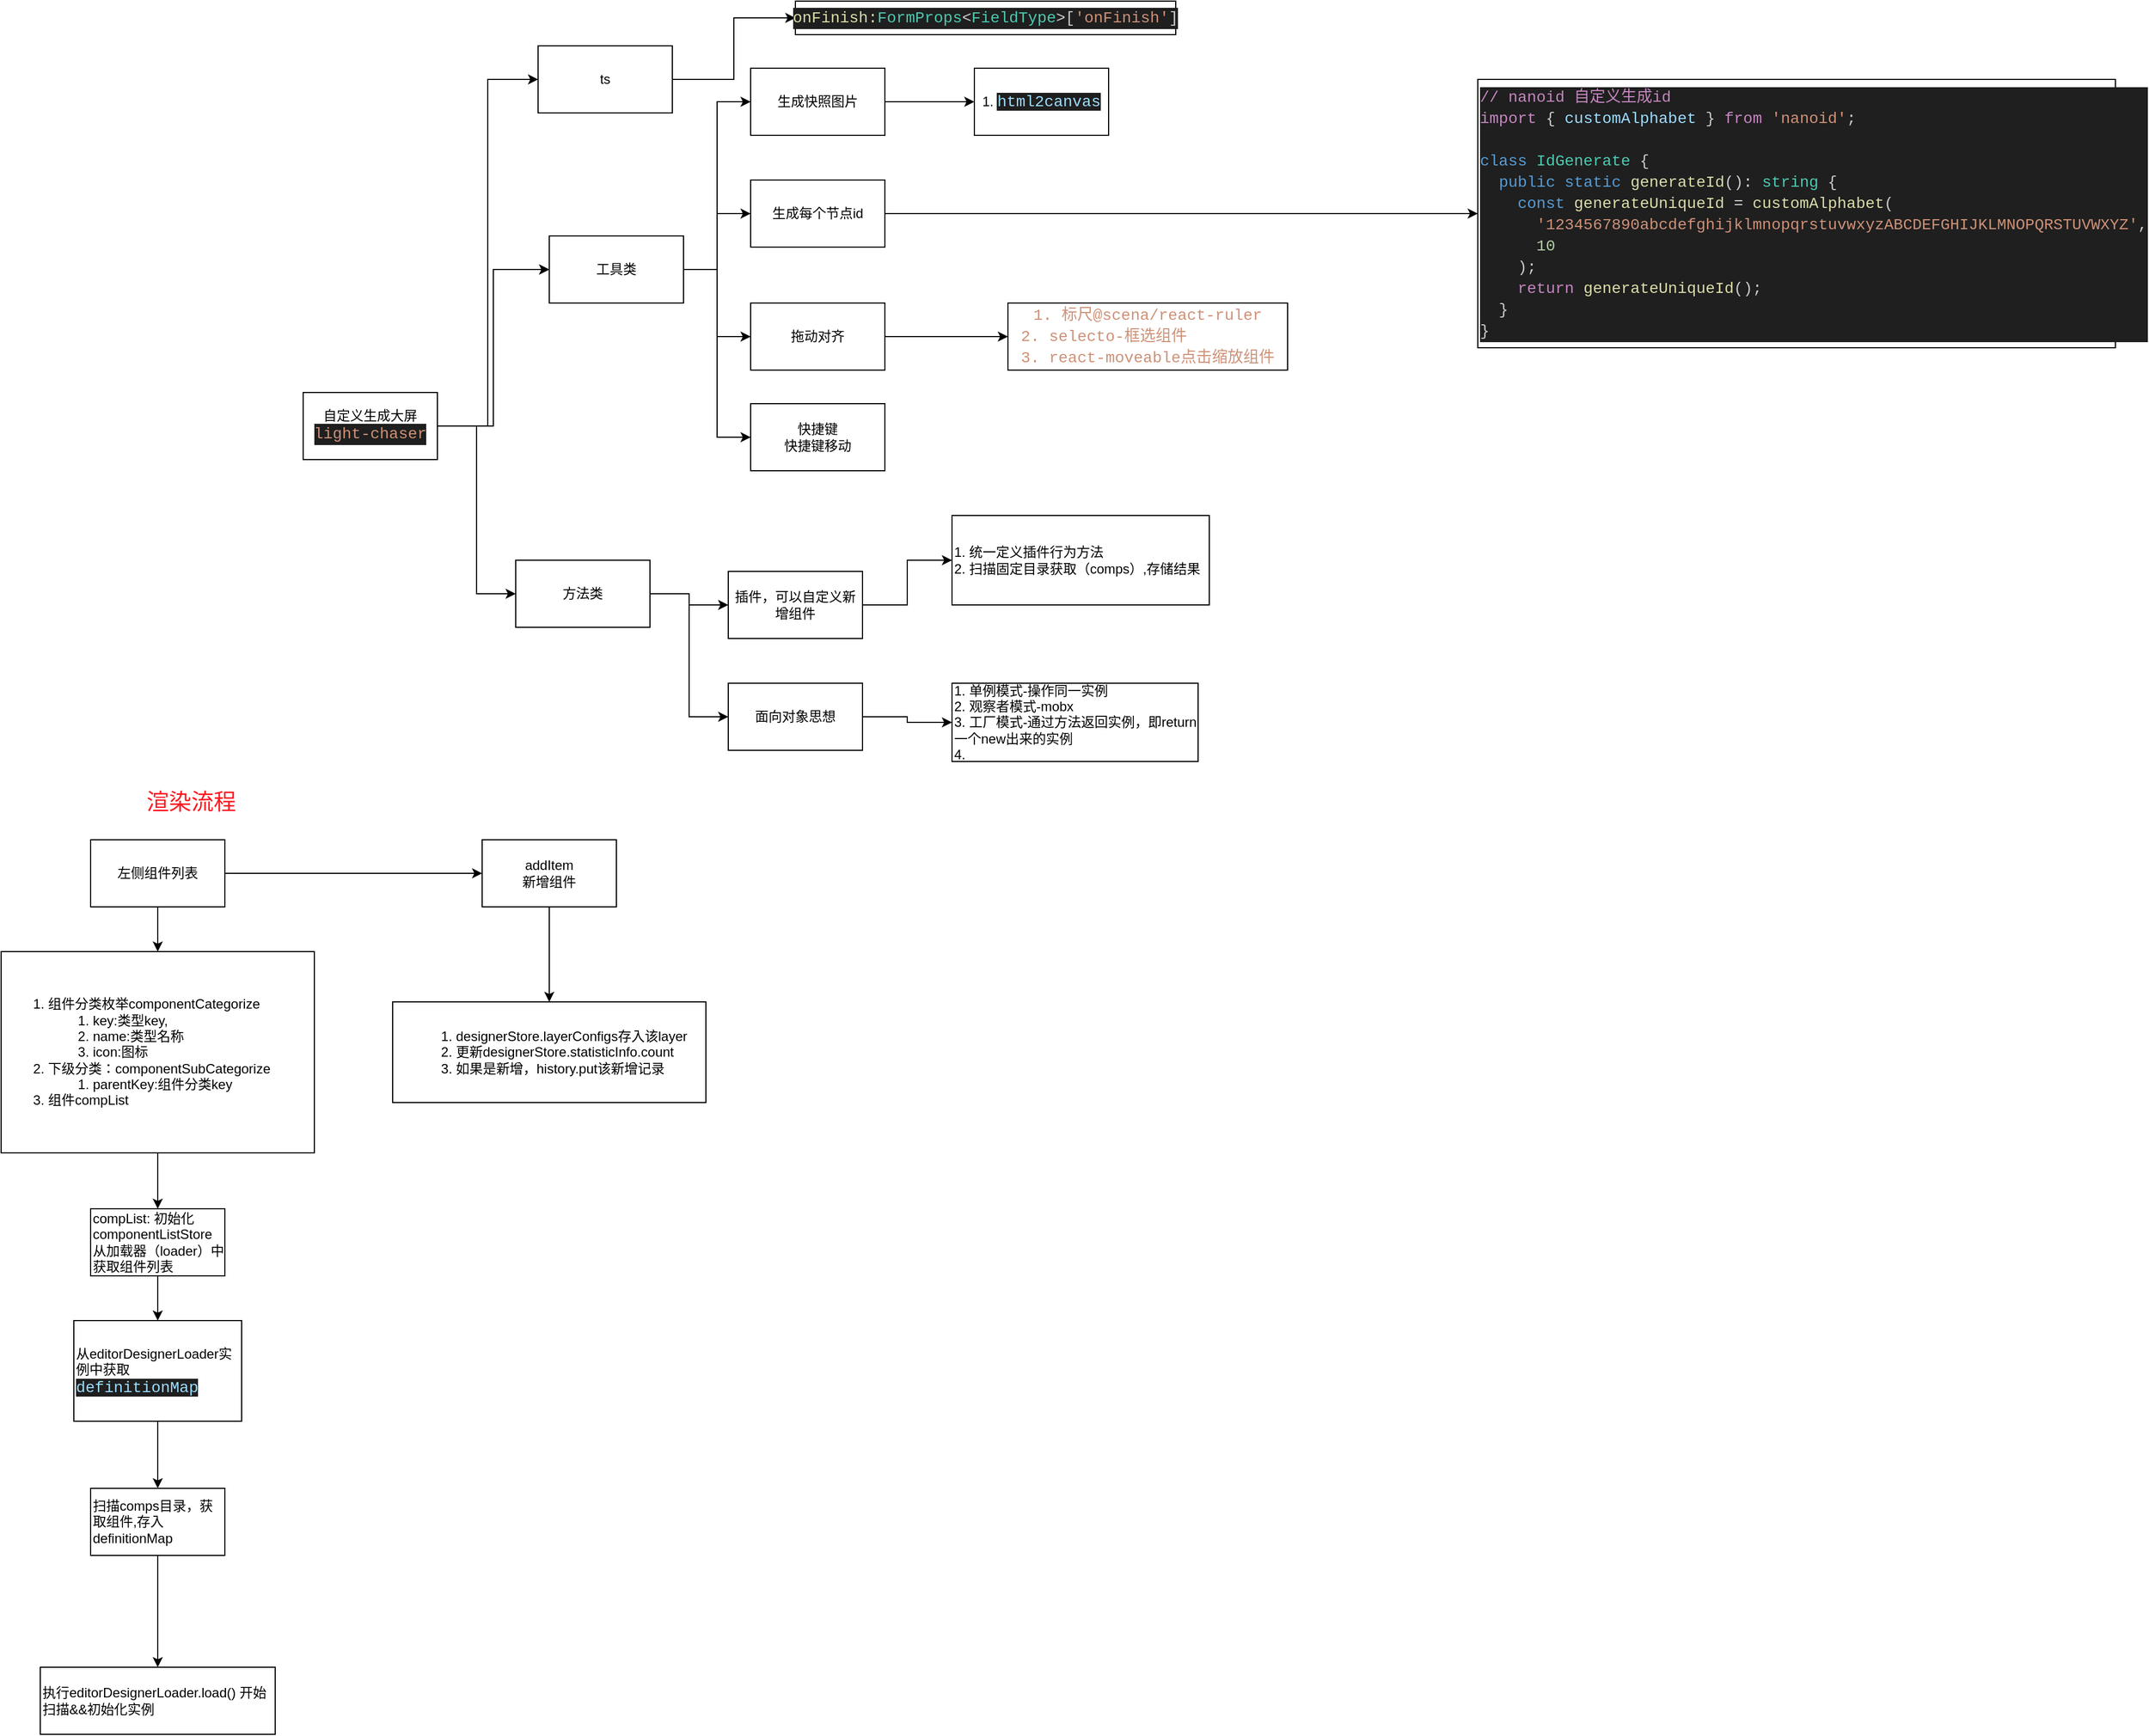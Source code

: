 <mxfile version="24.2.2" type="github" pages="2">
  <diagram name="第 1 页" id="xjVnb_RPWGceHSpKGE1W">
    <mxGraphModel dx="2261" dy="746" grid="1" gridSize="10" guides="1" tooltips="1" connect="1" arrows="1" fold="1" page="1" pageScale="1" pageWidth="827" pageHeight="1169" math="0" shadow="0">
      <root>
        <mxCell id="0" />
        <mxCell id="1" parent="0" />
        <mxCell id="zaRD39al7ec1TVudplAO-4" value="&lt;div style=&quot;background-color: rgb(31, 31, 31); font-family: Consolas, &amp;quot;Courier New&amp;quot;, monospace; font-size: 14px; line-height: 19px; white-space: pre;&quot;&gt;&lt;div style=&quot;&quot;&gt;&lt;font color=&quot;#c586c0&quot;&gt;// nanoid 自定义生成id&lt;/font&gt;&lt;/div&gt;&lt;div style=&quot;color: rgb(204, 204, 204);&quot;&gt;&lt;span style=&quot;color: #c586c0;&quot;&gt;import&lt;/span&gt; { &lt;span style=&quot;color: #9cdcfe;&quot;&gt;customAlphabet&lt;/span&gt; } &lt;span style=&quot;color: #c586c0;&quot;&gt;from&lt;/span&gt; &lt;span style=&quot;color: #ce9178;&quot;&gt;&#39;nanoid&#39;&lt;/span&gt;;&lt;/div&gt;&lt;font color=&quot;#cccccc&quot;&gt;&lt;br&gt;&lt;/font&gt;&lt;div style=&quot;color: rgb(204, 204, 204);&quot;&gt;&lt;span style=&quot;color: #569cd6;&quot;&gt;class&lt;/span&gt; &lt;span style=&quot;color: #4ec9b0;&quot;&gt;IdGenerate&lt;/span&gt; {&lt;/div&gt;&lt;div style=&quot;color: rgb(204, 204, 204);&quot;&gt;&amp;nbsp; &lt;span style=&quot;color: #569cd6;&quot;&gt;public&lt;/span&gt; &lt;span style=&quot;color: #569cd6;&quot;&gt;static&lt;/span&gt; &lt;span style=&quot;color: #dcdcaa;&quot;&gt;generateId&lt;/span&gt;()&lt;span style=&quot;color: #d4d4d4;&quot;&gt;:&lt;/span&gt; &lt;span style=&quot;color: #4ec9b0;&quot;&gt;string&lt;/span&gt; {&lt;/div&gt;&lt;div style=&quot;color: rgb(204, 204, 204);&quot;&gt;&amp;nbsp; &amp;nbsp; &lt;span style=&quot;color: #569cd6;&quot;&gt;const&lt;/span&gt; &lt;span style=&quot;color: #dcdcaa;&quot;&gt;generateUniqueId&lt;/span&gt; &lt;span style=&quot;color: #d4d4d4;&quot;&gt;=&lt;/span&gt; &lt;span style=&quot;color: #dcdcaa;&quot;&gt;customAlphabet&lt;/span&gt;(&lt;/div&gt;&lt;div style=&quot;color: rgb(204, 204, 204);&quot;&gt;&amp;nbsp; &amp;nbsp; &amp;nbsp; &lt;span style=&quot;color: #ce9178;&quot;&gt;&#39;1234567890abcdefghijklmnopqrstuvwxyzABCDEFGHIJKLMNOPQRSTUVWXYZ&#39;&lt;/span&gt;,&lt;/div&gt;&lt;div style=&quot;color: rgb(204, 204, 204);&quot;&gt;&amp;nbsp; &amp;nbsp; &amp;nbsp; &lt;span style=&quot;color: #b5cea8;&quot;&gt;10&lt;/span&gt;&lt;/div&gt;&lt;div style=&quot;color: rgb(204, 204, 204);&quot;&gt;&amp;nbsp; &amp;nbsp; );&lt;/div&gt;&lt;div style=&quot;color: rgb(204, 204, 204);&quot;&gt;&amp;nbsp; &amp;nbsp; &lt;span style=&quot;color: #c586c0;&quot;&gt;return&lt;/span&gt; &lt;span style=&quot;color: #dcdcaa;&quot;&gt;generateUniqueId&lt;/span&gt;();&lt;/div&gt;&lt;div style=&quot;color: rgb(204, 204, 204);&quot;&gt;&amp;nbsp; }&lt;/div&gt;&lt;div style=&quot;color: rgb(204, 204, 204);&quot;&gt;}&lt;/div&gt;&lt;/div&gt;" style="rounded=0;whiteSpace=wrap;html=1;fillStyle=dashed;align=left;" parent="1" vertex="1">
          <mxGeometry x="550" y="80" width="570" height="240" as="geometry" />
        </mxCell>
        <mxCell id="zaRD39al7ec1TVudplAO-10" style="edgeStyle=orthogonalEdgeStyle;rounded=0;orthogonalLoop=1;jettySize=auto;html=1;exitX=1;exitY=0.5;exitDx=0;exitDy=0;" parent="1" source="zaRD39al7ec1TVudplAO-5" target="zaRD39al7ec1TVudplAO-4" edge="1">
          <mxGeometry relative="1" as="geometry" />
        </mxCell>
        <mxCell id="zaRD39al7ec1TVudplAO-5" value="生成每个节点id" style="rounded=0;whiteSpace=wrap;html=1;" parent="1" vertex="1">
          <mxGeometry x="-100" y="170" width="120" height="60" as="geometry" />
        </mxCell>
        <mxCell id="VB5z-NFvOd_WM_3Mc0_m-7" style="edgeStyle=orthogonalEdgeStyle;rounded=0;orthogonalLoop=1;jettySize=auto;html=1;exitX=1;exitY=0.5;exitDx=0;exitDy=0;entryX=0;entryY=0.5;entryDx=0;entryDy=0;" parent="1" source="zaRD39al7ec1TVudplAO-6" target="VB5z-NFvOd_WM_3Mc0_m-5" edge="1">
          <mxGeometry relative="1" as="geometry" />
        </mxCell>
        <mxCell id="VB5z-NFvOd_WM_3Mc0_m-8" style="edgeStyle=orthogonalEdgeStyle;rounded=0;orthogonalLoop=1;jettySize=auto;html=1;exitX=1;exitY=0.5;exitDx=0;exitDy=0;entryX=0;entryY=0.5;entryDx=0;entryDy=0;" parent="1" source="zaRD39al7ec1TVudplAO-6" target="VB5z-NFvOd_WM_3Mc0_m-6" edge="1">
          <mxGeometry relative="1" as="geometry" />
        </mxCell>
        <mxCell id="VB5z-NFvOd_WM_3Mc0_m-16" style="edgeStyle=orthogonalEdgeStyle;rounded=0;orthogonalLoop=1;jettySize=auto;html=1;exitX=1;exitY=0.5;exitDx=0;exitDy=0;entryX=0;entryY=0.5;entryDx=0;entryDy=0;" parent="1" source="zaRD39al7ec1TVudplAO-6" target="VB5z-NFvOd_WM_3Mc0_m-13" edge="1">
          <mxGeometry relative="1" as="geometry" />
        </mxCell>
        <mxCell id="VB5z-NFvOd_WM_3Mc0_m-18" style="edgeStyle=orthogonalEdgeStyle;rounded=0;orthogonalLoop=1;jettySize=auto;html=1;exitX=1;exitY=0.5;exitDx=0;exitDy=0;entryX=0;entryY=0.5;entryDx=0;entryDy=0;" parent="1" source="VB5z-NFvOd_WM_3Mc0_m-5" target="VB5z-NFvOd_WM_3Mc0_m-17" edge="1">
          <mxGeometry relative="1" as="geometry" />
        </mxCell>
        <mxCell id="zaRD39al7ec1TVudplAO-6" value="自定义生成大屏&lt;br&gt;&lt;div style=&quot;color: rgb(204, 204, 204); background-color: rgb(31, 31, 31); font-family: Consolas, &amp;quot;Courier New&amp;quot;, monospace; font-size: 14px; line-height: 19px; white-space: pre;&quot;&gt;&lt;span style=&quot;color: #ce9178;&quot;&gt;light-chaser&lt;/span&gt;&lt;/div&gt;" style="rounded=0;whiteSpace=wrap;html=1;" parent="1" vertex="1">
          <mxGeometry x="-500" y="360" width="120" height="60" as="geometry" />
        </mxCell>
        <mxCell id="d37GSe6GkC_IbFh2dY1r-18" value="" style="edgeStyle=orthogonalEdgeStyle;rounded=0;orthogonalLoop=1;jettySize=auto;html=1;" edge="1" parent="1" source="VB5z-NFvOd_WM_3Mc0_m-2" target="d37GSe6GkC_IbFh2dY1r-17">
          <mxGeometry relative="1" as="geometry" />
        </mxCell>
        <mxCell id="VB5z-NFvOd_WM_3Mc0_m-2" value="拖动对齐" style="rounded=0;whiteSpace=wrap;html=1;" parent="1" vertex="1">
          <mxGeometry x="-100" y="280" width="120" height="60" as="geometry" />
        </mxCell>
        <mxCell id="d37GSe6GkC_IbFh2dY1r-20" value="" style="edgeStyle=orthogonalEdgeStyle;rounded=0;orthogonalLoop=1;jettySize=auto;html=1;" edge="1" parent="1" source="VB5z-NFvOd_WM_3Mc0_m-3" target="d37GSe6GkC_IbFh2dY1r-19">
          <mxGeometry relative="1" as="geometry" />
        </mxCell>
        <mxCell id="VB5z-NFvOd_WM_3Mc0_m-3" value="插件，可以自定义新增组件" style="rounded=0;whiteSpace=wrap;html=1;" parent="1" vertex="1">
          <mxGeometry x="-120" y="520" width="120" height="60" as="geometry" />
        </mxCell>
        <mxCell id="d37GSe6GkC_IbFh2dY1r-22" value="" style="edgeStyle=orthogonalEdgeStyle;rounded=0;orthogonalLoop=1;jettySize=auto;html=1;" edge="1" parent="1" source="VB5z-NFvOd_WM_3Mc0_m-4" target="d37GSe6GkC_IbFh2dY1r-21">
          <mxGeometry relative="1" as="geometry" />
        </mxCell>
        <mxCell id="VB5z-NFvOd_WM_3Mc0_m-4" value="面向对象思想" style="rounded=0;whiteSpace=wrap;html=1;" parent="1" vertex="1">
          <mxGeometry x="-120" y="620" width="120" height="60" as="geometry" />
        </mxCell>
        <mxCell id="VB5z-NFvOd_WM_3Mc0_m-9" style="edgeStyle=orthogonalEdgeStyle;rounded=0;orthogonalLoop=1;jettySize=auto;html=1;exitX=1;exitY=0.5;exitDx=0;exitDy=0;entryX=0;entryY=0.5;entryDx=0;entryDy=0;" parent="1" source="VB5z-NFvOd_WM_3Mc0_m-5" target="zaRD39al7ec1TVudplAO-5" edge="1">
          <mxGeometry relative="1" as="geometry" />
        </mxCell>
        <mxCell id="VB5z-NFvOd_WM_3Mc0_m-10" style="edgeStyle=orthogonalEdgeStyle;rounded=0;orthogonalLoop=1;jettySize=auto;html=1;exitX=1;exitY=0.5;exitDx=0;exitDy=0;entryX=0;entryY=0.5;entryDx=0;entryDy=0;" parent="1" source="VB5z-NFvOd_WM_3Mc0_m-5" target="VB5z-NFvOd_WM_3Mc0_m-2" edge="1">
          <mxGeometry relative="1" as="geometry" />
        </mxCell>
        <mxCell id="VB5z-NFvOd_WM_3Mc0_m-11" style="edgeStyle=orthogonalEdgeStyle;rounded=0;orthogonalLoop=1;jettySize=auto;html=1;exitX=1;exitY=0.5;exitDx=0;exitDy=0;entryX=0;entryY=0.5;entryDx=0;entryDy=0;" parent="1" source="VB5z-NFvOd_WM_3Mc0_m-6" target="VB5z-NFvOd_WM_3Mc0_m-3" edge="1">
          <mxGeometry relative="1" as="geometry" />
        </mxCell>
        <mxCell id="VB5z-NFvOd_WM_3Mc0_m-12" style="edgeStyle=orthogonalEdgeStyle;rounded=0;orthogonalLoop=1;jettySize=auto;html=1;exitX=1;exitY=0.5;exitDx=0;exitDy=0;entryX=0;entryY=0.5;entryDx=0;entryDy=0;" parent="1" source="VB5z-NFvOd_WM_3Mc0_m-6" target="VB5z-NFvOd_WM_3Mc0_m-4" edge="1">
          <mxGeometry relative="1" as="geometry" />
        </mxCell>
        <mxCell id="VB5z-NFvOd_WM_3Mc0_m-6" value="方法类" style="rounded=0;whiteSpace=wrap;html=1;" parent="1" vertex="1">
          <mxGeometry x="-310" y="510" width="120" height="60" as="geometry" />
        </mxCell>
        <mxCell id="VB5z-NFvOd_WM_3Mc0_m-15" style="edgeStyle=orthogonalEdgeStyle;rounded=0;orthogonalLoop=1;jettySize=auto;html=1;exitX=1;exitY=0.5;exitDx=0;exitDy=0;entryX=0;entryY=0.5;entryDx=0;entryDy=0;" parent="1" source="VB5z-NFvOd_WM_3Mc0_m-13" target="VB5z-NFvOd_WM_3Mc0_m-14" edge="1">
          <mxGeometry relative="1" as="geometry" />
        </mxCell>
        <mxCell id="VB5z-NFvOd_WM_3Mc0_m-13" value="ts" style="rounded=0;whiteSpace=wrap;html=1;" parent="1" vertex="1">
          <mxGeometry x="-290" y="50" width="120" height="60" as="geometry" />
        </mxCell>
        <mxCell id="VB5z-NFvOd_WM_3Mc0_m-14" value="&lt;div style=&quot;color: rgb(204, 204, 204); background-color: rgb(31, 31, 31); font-family: Consolas, &amp;quot;Courier New&amp;quot;, monospace; font-size: 14px; line-height: 19px; white-space: pre;&quot;&gt;&lt;span style=&quot;color: rgb(220, 220, 170);&quot;&gt;onFinish:&lt;/span&gt;&lt;span style=&quot;color: #4ec9b0;&quot;&gt;FormProps&lt;/span&gt;&amp;lt;&lt;span style=&quot;color: #4ec9b0;&quot;&gt;FieldType&lt;/span&gt;&amp;gt;[&lt;span style=&quot;color: #ce9178;&quot;&gt;&#39;onFinish&#39;&lt;/span&gt;]&lt;/div&gt;" style="rounded=0;whiteSpace=wrap;html=1;" parent="1" vertex="1">
          <mxGeometry x="-60" y="10" width="340" height="30" as="geometry" />
        </mxCell>
        <mxCell id="d37GSe6GkC_IbFh2dY1r-24" value="" style="edgeStyle=orthogonalEdgeStyle;rounded=0;orthogonalLoop=1;jettySize=auto;html=1;" edge="1" parent="1" source="VB5z-NFvOd_WM_3Mc0_m-17" target="d37GSe6GkC_IbFh2dY1r-23">
          <mxGeometry relative="1" as="geometry" />
        </mxCell>
        <mxCell id="VB5z-NFvOd_WM_3Mc0_m-17" value="生成快照图片" style="rounded=0;whiteSpace=wrap;html=1;" parent="1" vertex="1">
          <mxGeometry x="-100" y="70" width="120" height="60" as="geometry" />
        </mxCell>
        <mxCell id="VB5z-NFvOd_WM_3Mc0_m-19" value="" style="edgeStyle=orthogonalEdgeStyle;rounded=0;orthogonalLoop=1;jettySize=auto;html=1;exitX=1;exitY=0.5;exitDx=0;exitDy=0;entryX=0;entryY=0.5;entryDx=0;entryDy=0;" parent="1" source="zaRD39al7ec1TVudplAO-6" target="VB5z-NFvOd_WM_3Mc0_m-5" edge="1">
          <mxGeometry relative="1" as="geometry">
            <mxPoint x="-380" y="390" as="sourcePoint" />
            <mxPoint x="-100" y="100" as="targetPoint" />
          </mxGeometry>
        </mxCell>
        <mxCell id="VB5z-NFvOd_WM_3Mc0_m-21" style="edgeStyle=orthogonalEdgeStyle;rounded=0;orthogonalLoop=1;jettySize=auto;html=1;exitX=1;exitY=0.5;exitDx=0;exitDy=0;entryX=0;entryY=0.5;entryDx=0;entryDy=0;" parent="1" source="VB5z-NFvOd_WM_3Mc0_m-5" target="VB5z-NFvOd_WM_3Mc0_m-20" edge="1">
          <mxGeometry relative="1" as="geometry" />
        </mxCell>
        <mxCell id="VB5z-NFvOd_WM_3Mc0_m-5" value="工具类" style="rounded=0;whiteSpace=wrap;html=1;" parent="1" vertex="1">
          <mxGeometry x="-280" y="220" width="120" height="60" as="geometry" />
        </mxCell>
        <mxCell id="VB5z-NFvOd_WM_3Mc0_m-20" value="快捷键&lt;br&gt;快捷键移动" style="rounded=0;whiteSpace=wrap;html=1;" parent="1" vertex="1">
          <mxGeometry x="-100" y="370" width="120" height="60" as="geometry" />
        </mxCell>
        <mxCell id="d37GSe6GkC_IbFh2dY1r-1" value="&lt;font color=&quot;#ff171f&quot; style=&quot;font-size: 20px;&quot;&gt;渲染流程&lt;/font&gt;" style="text;html=1;align=center;verticalAlign=middle;whiteSpace=wrap;rounded=0;" vertex="1" parent="1">
          <mxGeometry x="-660" y="710" width="120" height="30" as="geometry" />
        </mxCell>
        <mxCell id="d37GSe6GkC_IbFh2dY1r-4" value="" style="edgeStyle=orthogonalEdgeStyle;rounded=0;orthogonalLoop=1;jettySize=auto;html=1;" edge="1" parent="1" source="d37GSe6GkC_IbFh2dY1r-2" target="d37GSe6GkC_IbFh2dY1r-3">
          <mxGeometry relative="1" as="geometry" />
        </mxCell>
        <mxCell id="d37GSe6GkC_IbFh2dY1r-14" value="" style="edgeStyle=orthogonalEdgeStyle;rounded=0;orthogonalLoop=1;jettySize=auto;html=1;" edge="1" parent="1" source="d37GSe6GkC_IbFh2dY1r-2" target="d37GSe6GkC_IbFh2dY1r-13">
          <mxGeometry relative="1" as="geometry" />
        </mxCell>
        <mxCell id="d37GSe6GkC_IbFh2dY1r-2" value="左侧组件列表" style="rounded=0;whiteSpace=wrap;html=1;" vertex="1" parent="1">
          <mxGeometry x="-690" y="760" width="120" height="60" as="geometry" />
        </mxCell>
        <mxCell id="d37GSe6GkC_IbFh2dY1r-6" value="" style="edgeStyle=orthogonalEdgeStyle;rounded=0;orthogonalLoop=1;jettySize=auto;html=1;" edge="1" parent="1" source="d37GSe6GkC_IbFh2dY1r-3" target="d37GSe6GkC_IbFh2dY1r-5">
          <mxGeometry relative="1" as="geometry" />
        </mxCell>
        <mxCell id="d37GSe6GkC_IbFh2dY1r-3" value="&lt;ol&gt;&lt;li&gt;组件分类枚举componentCategorize&lt;/li&gt;&lt;ol&gt;&lt;li&gt;key:类型key,&lt;/li&gt;&lt;li&gt;name:类型名称&lt;/li&gt;&lt;li&gt;icon:图标&lt;/li&gt;&lt;/ol&gt;&lt;li&gt;&lt;span style=&quot;background-color: initial;&quot;&gt;下级分类：componentSubCategorize&lt;/span&gt;&lt;/li&gt;&lt;ol&gt;&lt;li&gt;parentKey:组件分类key&lt;/li&gt;&lt;/ol&gt;&lt;li&gt;组件compList&lt;/li&gt;&lt;/ol&gt;" style="whiteSpace=wrap;html=1;rounded=0;align=left;" vertex="1" parent="1">
          <mxGeometry x="-770" y="860" width="280" height="180" as="geometry" />
        </mxCell>
        <mxCell id="d37GSe6GkC_IbFh2dY1r-8" value="" style="edgeStyle=orthogonalEdgeStyle;rounded=0;orthogonalLoop=1;jettySize=auto;html=1;" edge="1" parent="1" source="d37GSe6GkC_IbFh2dY1r-5" target="d37GSe6GkC_IbFh2dY1r-7">
          <mxGeometry relative="1" as="geometry" />
        </mxCell>
        <mxCell id="d37GSe6GkC_IbFh2dY1r-5" value="compList: 初始化componentListStore&lt;br&gt;从加载器（loader）中获取组件列表" style="whiteSpace=wrap;html=1;align=left;rounded=0;" vertex="1" parent="1">
          <mxGeometry x="-690" y="1090" width="120" height="60" as="geometry" />
        </mxCell>
        <mxCell id="d37GSe6GkC_IbFh2dY1r-10" value="" style="edgeStyle=orthogonalEdgeStyle;rounded=0;orthogonalLoop=1;jettySize=auto;html=1;" edge="1" parent="1" source="d37GSe6GkC_IbFh2dY1r-7" target="d37GSe6GkC_IbFh2dY1r-9">
          <mxGeometry relative="1" as="geometry" />
        </mxCell>
        <mxCell id="d37GSe6GkC_IbFh2dY1r-7" value="从editorDesignerLoader实例中获取&lt;span style=&quot;color: rgb(156, 220, 254); background-color: rgb(31, 31, 31); font-family: Consolas, &amp;quot;Courier New&amp;quot;, monospace; font-size: 14px; white-space: pre;&quot;&gt;definitionMap&lt;/span&gt;" style="whiteSpace=wrap;html=1;align=left;rounded=0;" vertex="1" parent="1">
          <mxGeometry x="-705" y="1190" width="150" height="90" as="geometry" />
        </mxCell>
        <mxCell id="d37GSe6GkC_IbFh2dY1r-12" value="" style="edgeStyle=orthogonalEdgeStyle;rounded=0;orthogonalLoop=1;jettySize=auto;html=1;" edge="1" parent="1" source="d37GSe6GkC_IbFh2dY1r-9" target="d37GSe6GkC_IbFh2dY1r-11">
          <mxGeometry relative="1" as="geometry" />
        </mxCell>
        <mxCell id="d37GSe6GkC_IbFh2dY1r-9" value="扫描comps目录，获取组件,存入definitionMap" style="whiteSpace=wrap;html=1;align=left;rounded=0;" vertex="1" parent="1">
          <mxGeometry x="-690" y="1340" width="120" height="60" as="geometry" />
        </mxCell>
        <mxCell id="d37GSe6GkC_IbFh2dY1r-11" value="执行editorDesignerLoader.load() 开始扫描&amp;amp;&amp;amp;初始化实例" style="whiteSpace=wrap;html=1;align=left;rounded=0;" vertex="1" parent="1">
          <mxGeometry x="-735" y="1500" width="210" height="60" as="geometry" />
        </mxCell>
        <mxCell id="d37GSe6GkC_IbFh2dY1r-16" value="" style="edgeStyle=orthogonalEdgeStyle;rounded=0;orthogonalLoop=1;jettySize=auto;html=1;" edge="1" parent="1" source="d37GSe6GkC_IbFh2dY1r-13" target="d37GSe6GkC_IbFh2dY1r-15">
          <mxGeometry relative="1" as="geometry" />
        </mxCell>
        <mxCell id="d37GSe6GkC_IbFh2dY1r-13" value="addItem&lt;br&gt;新增组件" style="whiteSpace=wrap;html=1;rounded=0;" vertex="1" parent="1">
          <mxGeometry x="-340" y="760" width="120" height="60" as="geometry" />
        </mxCell>
        <mxCell id="d37GSe6GkC_IbFh2dY1r-15" value="&lt;ol&gt;&lt;li&gt;designerStore.layerConfigs存入该layer&lt;/li&gt;&lt;li style=&quot;text-align: left;&quot;&gt;更新designerStore.statisticInfo.count&lt;/li&gt;&lt;li style=&quot;text-align: left;&quot;&gt;如果是新增，history.put该新增记录&lt;/li&gt;&lt;/ol&gt;" style="whiteSpace=wrap;html=1;rounded=0;" vertex="1" parent="1">
          <mxGeometry x="-420" y="905" width="280" height="90" as="geometry" />
        </mxCell>
        <mxCell id="d37GSe6GkC_IbFh2dY1r-17" value="&lt;div style=&quot;color: rgb(204, 204, 204); font-family: Consolas, &amp;quot;Courier New&amp;quot;, monospace; font-size: 14px; line-height: 19px; white-space: pre;&quot;&gt;&lt;span style=&quot;color: rgb(206, 145, 120); background-color: rgb(255, 255, 255);&quot;&gt;1. 标尺@scena/react-ruler&lt;/span&gt;&lt;/div&gt;&lt;div style=&quot;text-align: left; color: rgb(204, 204, 204); font-family: Consolas, &amp;quot;Courier New&amp;quot;, monospace; font-size: 14px; line-height: 19px; white-space: pre;&quot;&gt;&lt;span style=&quot;color: rgb(206, 145, 120); background-color: rgb(255, 255, 255);&quot;&gt;2. selecto-框选组件&lt;/span&gt;&lt;/div&gt;&lt;div style=&quot;text-align: left; color: rgb(204, 204, 204); font-family: Consolas, &amp;quot;Courier New&amp;quot;, monospace; font-size: 14px; line-height: 19px; white-space: pre;&quot;&gt;&lt;span style=&quot;color: rgb(206, 145, 120); background-color: rgb(255, 255, 255);&quot;&gt;3. react-moveable点击缩放组件&lt;/span&gt;&lt;/div&gt;" style="whiteSpace=wrap;html=1;rounded=0;" vertex="1" parent="1">
          <mxGeometry x="130" y="280" width="250" height="60" as="geometry" />
        </mxCell>
        <mxCell id="d37GSe6GkC_IbFh2dY1r-19" value="1. 统一定义插件行为方法&lt;div&gt;2. 扫描固定目录获取（comps）,存储结果&lt;/div&gt;" style="whiteSpace=wrap;html=1;rounded=0;align=left;" vertex="1" parent="1">
          <mxGeometry x="80" y="470" width="230" height="80" as="geometry" />
        </mxCell>
        <mxCell id="d37GSe6GkC_IbFh2dY1r-21" value="1. 单例模式-操作同一实例&lt;br&gt;2. 观察者模式-mobx&lt;br&gt;3. 工厂模式-通过方法返回实例，即return 一个new出来的实例&lt;br&gt;4.&amp;nbsp;" style="whiteSpace=wrap;html=1;rounded=0;align=left;" vertex="1" parent="1">
          <mxGeometry x="80" y="620" width="220" height="70" as="geometry" />
        </mxCell>
        <mxCell id="d37GSe6GkC_IbFh2dY1r-23" value="1.&amp;nbsp;&lt;span style=&quot;color: rgb(156, 220, 254); background-color: rgb(31, 31, 31); font-family: Consolas, &amp;quot;Courier New&amp;quot;, monospace; font-size: 14px; white-space: pre;&quot;&gt;html2canvas&lt;/span&gt;" style="whiteSpace=wrap;html=1;rounded=0;" vertex="1" parent="1">
          <mxGeometry x="100" y="70" width="120" height="60" as="geometry" />
        </mxCell>
      </root>
    </mxGraphModel>
  </diagram>
  <diagram id="rpeTPETiPvK95ok-nkdz" name="第 2 页">
    <mxGraphModel dx="2261" dy="1915" grid="1" gridSize="10" guides="1" tooltips="1" connect="1" arrows="1" fold="1" page="1" pageScale="1" pageWidth="827" pageHeight="1169" math="0" shadow="0">
      <root>
        <mxCell id="0" />
        <mxCell id="1" parent="0" />
        <mxCell id="LEnb_ATn1mJqigqSntqb-1" value="&lt;div style=&quot;color: rgb(204, 204, 204); background-color: rgb(31, 31, 31); font-family: Consolas, &amp;quot;Courier New&amp;quot;, monospace; font-size: 14px; line-height: 19px; white-space: pre;&quot;&gt;&lt;div&gt;通过接口下载附件，权限控制&lt;/div&gt;&lt;div&gt;.&lt;span style=&quot;color: #dcdcaa;&quot;&gt;get&lt;/span&gt;(&lt;span style=&quot;color: #ce9178;&quot;&gt;`&lt;/span&gt;&lt;span style=&quot;color: #569cd6;&quot;&gt;${&lt;/span&gt;&lt;span style=&quot;color: #4fc1ff;&quot;&gt;bssosp&lt;/span&gt;&lt;span style=&quot;color: #569cd6;&quot;&gt;}&lt;/span&gt;&lt;span style=&quot;color: #ce9178;&quot;&gt;/bss/attachment/download`&lt;/span&gt;, {&lt;/div&gt;&lt;div&gt;&amp;nbsp; &amp;nbsp; &amp;nbsp; &amp;nbsp; &lt;span style=&quot;color: #9cdcfe;&quot;&gt;params&lt;/span&gt;&lt;span style=&quot;color: #9cdcfe;&quot;&gt;:&lt;/span&gt; { &lt;span style=&quot;color: #9cdcfe;&quot;&gt;metadataId&lt;/span&gt;&lt;span style=&quot;color: #9cdcfe;&quot;&gt;:&lt;/span&gt; &lt;span style=&quot;color: #9cdcfe;&quot;&gt;id&lt;/span&gt;, &lt;span style=&quot;color: #9cdcfe;&quot;&gt;fileName&lt;/span&gt;&lt;span style=&quot;color: #9cdcfe;&quot;&gt;:&lt;/span&gt; &lt;span style=&quot;color: #9cdcfe;&quot;&gt;name&lt;/span&gt; },&lt;/div&gt;&lt;div&gt;&amp;nbsp; &amp;nbsp; &amp;nbsp; &amp;nbsp; &lt;span style=&quot;color: #9cdcfe;&quot;&gt;responseType&lt;/span&gt;&lt;span style=&quot;color: #9cdcfe;&quot;&gt;:&lt;/span&gt; &lt;span style=&quot;color: #ce9178;&quot;&gt;&#39;blob&#39;&lt;/span&gt;,&lt;/div&gt;&lt;div&gt;&amp;nbsp; &amp;nbsp; &amp;nbsp; })&lt;/div&gt;&lt;div&gt;&amp;nbsp; &amp;nbsp; &amp;nbsp; .&lt;span style=&quot;color: #dcdcaa;&quot;&gt;then&lt;/span&gt;((&lt;span style=&quot;color: #9cdcfe;&quot;&gt;data&lt;/span&gt;&lt;span style=&quot;color: #d4d4d4;&quot;&gt;:&lt;/span&gt; &lt;span style=&quot;color: #4ec9b0;&quot;&gt;any&lt;/span&gt;) &lt;span style=&quot;color: #569cd6;&quot;&gt;=&amp;gt;&lt;/span&gt; {&lt;/div&gt;&lt;div&gt;&amp;nbsp; &amp;nbsp; &amp;nbsp; &amp;nbsp; &lt;span style=&quot;color: #c586c0;&quot;&gt;if&lt;/span&gt; (&lt;span style=&quot;color: #9cdcfe;&quot;&gt;type&lt;/span&gt; &lt;span style=&quot;color: #d4d4d4;&quot;&gt;===&lt;/span&gt; &lt;span style=&quot;color: #ce9178;&quot;&gt;&#39;img&#39;&lt;/span&gt;) {&lt;/div&gt;&lt;div&gt;&amp;nbsp; &amp;nbsp; &amp;nbsp; &amp;nbsp; &amp;nbsp; &lt;span style=&quot;color: #569cd6;&quot;&gt;const&lt;/span&gt; &lt;span style=&quot;color: #4fc1ff;&quot;&gt;reader&lt;/span&gt; &lt;span style=&quot;color: #d4d4d4;&quot;&gt;=&lt;/span&gt; &lt;span style=&quot;color: #569cd6;&quot;&gt;new&lt;/span&gt; &lt;span style=&quot;color: #4ec9b0;&quot;&gt;FileReader&lt;/span&gt;();&lt;/div&gt;&lt;div&gt;&amp;nbsp; &amp;nbsp; &amp;nbsp; &amp;nbsp; &amp;nbsp; &lt;span style=&quot;color: #4fc1ff;&quot;&gt;reader&lt;/span&gt;.&lt;span style=&quot;color: #dcdcaa;&quot;&gt;onload&lt;/span&gt; &lt;span style=&quot;color: #d4d4d4;&quot;&gt;=&lt;/span&gt; (&lt;span style=&quot;color: #9cdcfe;&quot;&gt;e&lt;/span&gt;) &lt;span style=&quot;color: #569cd6;&quot;&gt;=&amp;gt;&lt;/span&gt; {&lt;/div&gt;&lt;div&gt;&amp;nbsp; &amp;nbsp; &amp;nbsp; &amp;nbsp; &amp;nbsp; &amp;nbsp; &lt;span style=&quot;color: #dcdcaa;&quot;&gt;resolve&lt;/span&gt;(&lt;span style=&quot;color: #9cdcfe;&quot;&gt;e&lt;/span&gt;.&lt;span style=&quot;color: #4fc1ff;&quot;&gt;target&lt;/span&gt;?.&lt;span style=&quot;color: #4fc1ff;&quot;&gt;result&lt;/span&gt;);&lt;/div&gt;&lt;div&gt;&amp;nbsp; &amp;nbsp; &amp;nbsp; &amp;nbsp; &amp;nbsp; };&lt;/div&gt;&lt;div&gt;&amp;nbsp; &amp;nbsp; &amp;nbsp; &amp;nbsp; &amp;nbsp; &lt;span style=&quot;color: #4fc1ff;&quot;&gt;reader&lt;/span&gt;.&lt;span style=&quot;color: #dcdcaa;&quot;&gt;readAsDataURL&lt;/span&gt;(&lt;span style=&quot;color: #569cd6;&quot;&gt;new&lt;/span&gt; &lt;span style=&quot;color: #4ec9b0;&quot;&gt;Blob&lt;/span&gt;([&lt;span style=&quot;color: #9cdcfe;&quot;&gt;data&lt;/span&gt;]));&lt;/div&gt;&lt;div&gt;&amp;nbsp; &amp;nbsp; &amp;nbsp; &amp;nbsp; &amp;nbsp; &lt;span style=&quot;color: #c586c0;&quot;&gt;return&lt;/span&gt;;&lt;/div&gt;&lt;div&gt;&amp;nbsp; &amp;nbsp; &amp;nbsp; &amp;nbsp; }&lt;/div&gt;&lt;div&gt;&amp;nbsp; &amp;nbsp; &amp;nbsp; &amp;nbsp; &lt;span style=&quot;color: #569cd6;&quot;&gt;const&lt;/span&gt; &lt;span style=&quot;color: #4fc1ff;&quot;&gt;url&lt;/span&gt; &lt;span style=&quot;color: #d4d4d4;&quot;&gt;=&lt;/span&gt; &lt;span style=&quot;color: #9cdcfe;&quot;&gt;window&lt;/span&gt;.&lt;span style=&quot;color: #4ec9b0;&quot;&gt;URL&lt;/span&gt;.&lt;span style=&quot;color: #dcdcaa;&quot;&gt;createObjectURL&lt;/span&gt;(&lt;span style=&quot;color: #569cd6;&quot;&gt;new&lt;/span&gt; &lt;span style=&quot;color: #4ec9b0;&quot;&gt;Blob&lt;/span&gt;([&lt;span style=&quot;color: #9cdcfe;&quot;&gt;data&lt;/span&gt;]));&lt;/div&gt;&lt;div&gt;&amp;nbsp; &amp;nbsp; &amp;nbsp; &amp;nbsp; &lt;span style=&quot;color: #569cd6;&quot;&gt;const&lt;/span&gt; &lt;span style=&quot;color: #4fc1ff;&quot;&gt;link&lt;/span&gt; &lt;span style=&quot;color: #d4d4d4;&quot;&gt;=&lt;/span&gt; &lt;span style=&quot;color: #9cdcfe;&quot;&gt;document&lt;/span&gt;.&lt;span style=&quot;color: #dcdcaa;&quot;&gt;createElement&lt;/span&gt;(&lt;span style=&quot;color: #ce9178;&quot;&gt;&#39;a&#39;&lt;/span&gt;);&lt;/div&gt;&lt;div&gt;&amp;nbsp; &amp;nbsp; &amp;nbsp; &amp;nbsp; &lt;span style=&quot;color: #4fc1ff;&quot;&gt;link&lt;/span&gt;.&lt;span style=&quot;color: #4fc1ff;&quot;&gt;style&lt;/span&gt;.&lt;span style=&quot;color: #9cdcfe;&quot;&gt;display&lt;/span&gt; &lt;span style=&quot;color: #d4d4d4;&quot;&gt;=&lt;/span&gt; &lt;span style=&quot;color: #ce9178;&quot;&gt;&#39;none&#39;&lt;/span&gt;;&lt;/div&gt;&lt;div&gt;&amp;nbsp; &amp;nbsp; &amp;nbsp; &amp;nbsp; &lt;span style=&quot;color: #4fc1ff;&quot;&gt;link&lt;/span&gt;.&lt;span style=&quot;color: #9cdcfe;&quot;&gt;href&lt;/span&gt; &lt;span style=&quot;color: #d4d4d4;&quot;&gt;=&lt;/span&gt; &lt;span style=&quot;color: #4fc1ff;&quot;&gt;url&lt;/span&gt;;&lt;/div&gt;&lt;div&gt;&amp;nbsp; &amp;nbsp; &amp;nbsp; &amp;nbsp; &lt;span style=&quot;color: #4fc1ff;&quot;&gt;link&lt;/span&gt;.&lt;span style=&quot;color: #dcdcaa;&quot;&gt;setAttribute&lt;/span&gt;(&lt;span style=&quot;color: #ce9178;&quot;&gt;&#39;download&#39;&lt;/span&gt;, &lt;span style=&quot;color: #9cdcfe;&quot;&gt;name&lt;/span&gt;);&lt;/div&gt;&lt;div&gt;&amp;nbsp; &amp;nbsp; &amp;nbsp; &amp;nbsp; &lt;span style=&quot;color: #9cdcfe;&quot;&gt;document&lt;/span&gt;.&lt;span style=&quot;color: #9cdcfe;&quot;&gt;body&lt;/span&gt;.&lt;span style=&quot;color: #dcdcaa;&quot;&gt;appendChild&lt;/span&gt;(&lt;span style=&quot;color: #4fc1ff;&quot;&gt;link&lt;/span&gt;);&lt;/div&gt;&lt;div&gt;&amp;nbsp; &amp;nbsp; &amp;nbsp; &amp;nbsp; &lt;span style=&quot;color: #4fc1ff;&quot;&gt;link&lt;/span&gt;.&lt;span style=&quot;color: #dcdcaa;&quot;&gt;click&lt;/span&gt;();&lt;/div&gt;&lt;div&gt;&amp;nbsp; &amp;nbsp; &amp;nbsp; &amp;nbsp; &lt;span style=&quot;color: #6a9955;&quot;&gt;// 释放URL对象所占资源&lt;/span&gt;&lt;/div&gt;&lt;div&gt;&amp;nbsp; &amp;nbsp; &amp;nbsp; &amp;nbsp; &lt;span style=&quot;color: #9cdcfe;&quot;&gt;window&lt;/span&gt;.&lt;span style=&quot;color: #4ec9b0;&quot;&gt;URL&lt;/span&gt;.&lt;span style=&quot;color: #dcdcaa;&quot;&gt;revokeObjectURL&lt;/span&gt;(&lt;span style=&quot;color: #4fc1ff;&quot;&gt;url&lt;/span&gt;);&lt;/div&gt;&lt;div&gt;&amp;nbsp; &amp;nbsp; &amp;nbsp; &amp;nbsp; &lt;span style=&quot;color: #6a9955;&quot;&gt;// 用完即删&lt;/span&gt;&lt;/div&gt;&lt;div&gt;&amp;nbsp; &amp;nbsp; &amp;nbsp; &amp;nbsp; &lt;span style=&quot;color: #9cdcfe;&quot;&gt;document&lt;/span&gt;.&lt;span style=&quot;color: #9cdcfe;&quot;&gt;body&lt;/span&gt;.&lt;span style=&quot;color: #dcdcaa;&quot;&gt;removeChild&lt;/span&gt;(&lt;span style=&quot;color: #4fc1ff;&quot;&gt;link&lt;/span&gt;);&lt;/div&gt;&lt;div&gt;&amp;nbsp; &amp;nbsp; &amp;nbsp; &amp;nbsp; &lt;span style=&quot;color: #dcdcaa;&quot;&gt;resolve&lt;/span&gt;(&lt;span style=&quot;color: #569cd6;&quot;&gt;true&lt;/span&gt;);&lt;/div&gt;&lt;div&gt;&amp;nbsp; &amp;nbsp; &amp;nbsp; })&lt;/div&gt;&lt;div&gt;&amp;nbsp; &amp;nbsp; &amp;nbsp; .&lt;span style=&quot;color: #dcdcaa;&quot;&gt;catch&lt;/span&gt;((&lt;span style=&quot;color: #9cdcfe;&quot;&gt;err&lt;/span&gt;&lt;span style=&quot;color: #d4d4d4;&quot;&gt;:&lt;/span&gt; &lt;span style=&quot;color: #4ec9b0;&quot;&gt;any&lt;/span&gt;) &lt;span style=&quot;color: #569cd6;&quot;&gt;=&amp;gt;&lt;/span&gt; {&lt;/div&gt;&lt;div&gt;&amp;nbsp; &amp;nbsp; &amp;nbsp; &amp;nbsp; &lt;span style=&quot;color: #dcdcaa;&quot;&gt;reject&lt;/span&gt;(&lt;span style=&quot;color: #9cdcfe;&quot;&gt;err&lt;/span&gt;);&lt;/div&gt;&lt;div&gt;&amp;nbsp; &amp;nbsp; &amp;nbsp; });&lt;/div&gt;&lt;/div&gt;" style="whiteSpace=wrap;html=1;aspect=fixed;" vertex="1" parent="1">
          <mxGeometry x="-70" y="-90" width="660" height="660" as="geometry" />
        </mxCell>
      </root>
    </mxGraphModel>
  </diagram>
</mxfile>
